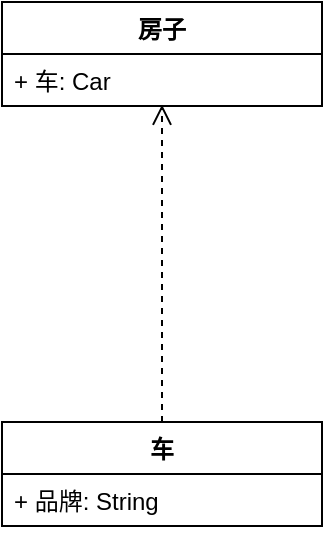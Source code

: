 <mxfile version="12.6.5" type="device"><diagram id="tZnVDjeX7ttmRoV7v2Sp" name="Page-1"><mxGraphModel dx="782" dy="497" grid="1" gridSize="10" guides="1" tooltips="1" connect="1" arrows="1" fold="1" page="1" pageScale="1" pageWidth="827" pageHeight="1169" math="0" shadow="0"><root><mxCell id="0"/><mxCell id="1" parent="0"/><mxCell id="STjQBJbfpMuM4r8UEEPV-2" value="房子" style="swimlane;fontStyle=1;align=center;verticalAlign=top;childLayout=stackLayout;horizontal=1;startSize=26;horizontalStack=0;resizeParent=1;resizeParentMax=0;resizeLast=0;collapsible=1;marginBottom=0;" vertex="1" parent="1"><mxGeometry x="140" y="80" width="160" height="52" as="geometry"/></mxCell><mxCell id="STjQBJbfpMuM4r8UEEPV-3" value="+ 车: Car" style="text;strokeColor=none;fillColor=none;align=left;verticalAlign=top;spacingLeft=4;spacingRight=4;overflow=hidden;rotatable=0;points=[[0,0.5],[1,0.5]];portConstraint=eastwest;" vertex="1" parent="STjQBJbfpMuM4r8UEEPV-2"><mxGeometry y="26" width="160" height="26" as="geometry"/></mxCell><mxCell id="STjQBJbfpMuM4r8UEEPV-7" value="车" style="swimlane;fontStyle=1;align=center;verticalAlign=top;childLayout=stackLayout;horizontal=1;startSize=26;horizontalStack=0;resizeParent=1;resizeParentMax=0;resizeLast=0;collapsible=1;marginBottom=0;" vertex="1" parent="1"><mxGeometry x="140" y="290" width="160" height="52" as="geometry"/></mxCell><mxCell id="STjQBJbfpMuM4r8UEEPV-8" value="+ 品牌: String" style="text;strokeColor=none;fillColor=none;align=left;verticalAlign=top;spacingLeft=4;spacingRight=4;overflow=hidden;rotatable=0;points=[[0,0.5],[1,0.5]];portConstraint=eastwest;" vertex="1" parent="STjQBJbfpMuM4r8UEEPV-7"><mxGeometry y="26" width="160" height="26" as="geometry"/></mxCell><mxCell id="STjQBJbfpMuM4r8UEEPV-13" value="" style="html=1;verticalAlign=bottom;endArrow=open;dashed=1;endSize=8;entryX=0.5;entryY=0.974;entryDx=0;entryDy=0;entryPerimeter=0;exitX=0.5;exitY=0;exitDx=0;exitDy=0;" edge="1" parent="1" source="STjQBJbfpMuM4r8UEEPV-7" target="STjQBJbfpMuM4r8UEEPV-3"><mxGeometry relative="1" as="geometry"><mxPoint x="220" y="270" as="sourcePoint"/><mxPoint x="140" y="370" as="targetPoint"/></mxGeometry></mxCell></root></mxGraphModel></diagram></mxfile>